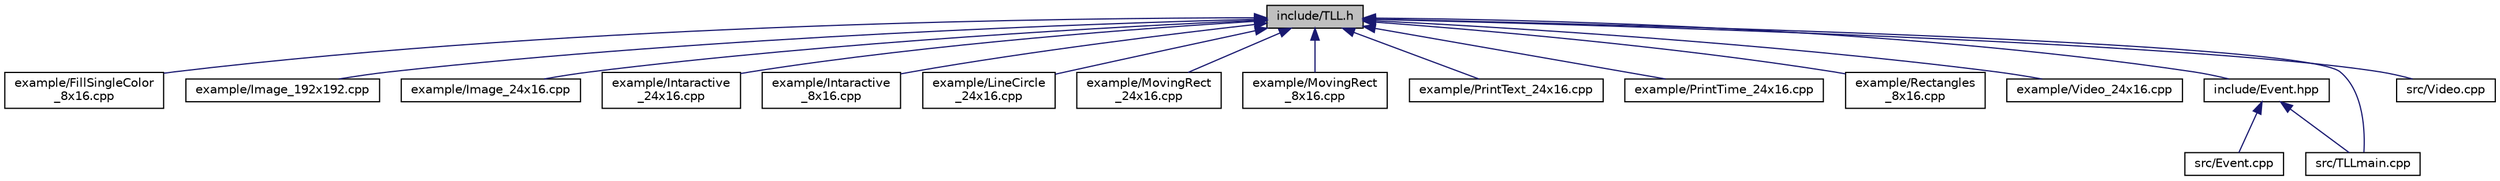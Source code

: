 digraph "include/TLL.h"
{
 // LATEX_PDF_SIZE
  edge [fontname="Helvetica",fontsize="10",labelfontname="Helvetica",labelfontsize="10"];
  node [fontname="Helvetica",fontsize="10",shape=record];
  Node1 [label="include/TLL.h",height=0.2,width=0.4,color="black", fillcolor="grey75", style="filled", fontcolor="black",tooltip="API公開用ヘッダファイル"];
  Node1 -> Node2 [dir="back",color="midnightblue",fontsize="10",style="solid",fontname="Helvetica"];
  Node2 [label="example/FillSingleColor\l_8x16.cpp",height=0.2,width=0.4,color="black", fillcolor="white", style="filled",URL="$FillSingleColor__8x16_8cpp.html",tooltip="Fill panel with single color."];
  Node1 -> Node3 [dir="back",color="midnightblue",fontsize="10",style="solid",fontname="Helvetica"];
  Node3 [label="example/Image_192x192.cpp",height=0.2,width=0.4,color="black", fillcolor="white", style="filled",URL="$Image__192x192_8cpp.html",tooltip="Drawing image from file."];
  Node1 -> Node4 [dir="back",color="midnightblue",fontsize="10",style="solid",fontname="Helvetica"];
  Node4 [label="example/Image_24x16.cpp",height=0.2,width=0.4,color="black", fillcolor="white", style="filled",URL="$Image__24x16_8cpp.html",tooltip="Drawing image from file."];
  Node1 -> Node5 [dir="back",color="midnightblue",fontsize="10",style="solid",fontname="Helvetica"];
  Node5 [label="example/Intaractive\l_24x16.cpp",height=0.2,width=0.4,color="black", fillcolor="white", style="filled",URL="$Intaractive__24x16_8cpp.html",tooltip="Draw rectangle when mouse clocked."];
  Node1 -> Node6 [dir="back",color="midnightblue",fontsize="10",style="solid",fontname="Helvetica"];
  Node6 [label="example/Intaractive\l_8x16.cpp",height=0.2,width=0.4,color="black", fillcolor="white", style="filled",URL="$Intaractive__8x16_8cpp.html",tooltip="Draw rectangle when mouse clicked."];
  Node1 -> Node7 [dir="back",color="midnightblue",fontsize="10",style="solid",fontname="Helvetica"];
  Node7 [label="example/LineCircle\l_24x16.cpp",height=0.2,width=0.4,color="black", fillcolor="white", style="filled",URL="$LineCircle__24x16_8cpp.html",tooltip="Drawing line and circle."];
  Node1 -> Node8 [dir="back",color="midnightblue",fontsize="10",style="solid",fontname="Helvetica"];
  Node8 [label="example/MovingRect\l_24x16.cpp",height=0.2,width=0.4,color="black", fillcolor="white", style="filled",URL="$MovingRect__24x16_8cpp.html",tooltip="Drawing moving rectangle."];
  Node1 -> Node9 [dir="back",color="midnightblue",fontsize="10",style="solid",fontname="Helvetica"];
  Node9 [label="example/MovingRect\l_8x16.cpp",height=0.2,width=0.4,color="black", fillcolor="white", style="filled",URL="$MovingRect__8x16_8cpp.html",tooltip="Drawing moving rectangle."];
  Node1 -> Node10 [dir="back",color="midnightblue",fontsize="10",style="solid",fontname="Helvetica"];
  Node10 [label="example/PrintText_24x16.cpp",height=0.2,width=0.4,color="black", fillcolor="white", style="filled",URL="$PrintText__24x16_8cpp.html",tooltip="Print text example."];
  Node1 -> Node11 [dir="back",color="midnightblue",fontsize="10",style="solid",fontname="Helvetica"];
  Node11 [label="example/PrintTime_24x16.cpp",height=0.2,width=0.4,color="black", fillcolor="white", style="filled",URL="$PrintTime__24x16_8cpp.html",tooltip="Print current time example."];
  Node1 -> Node12 [dir="back",color="midnightblue",fontsize="10",style="solid",fontname="Helvetica"];
  Node12 [label="example/Rectangles\l_8x16.cpp",height=0.2,width=0.4,color="black", fillcolor="white", style="filled",URL="$Rectangles__8x16_8cpp.html",tooltip="Drawing colorful rectangles."];
  Node1 -> Node13 [dir="back",color="midnightblue",fontsize="10",style="solid",fontname="Helvetica"];
  Node13 [label="example/Video_24x16.cpp",height=0.2,width=0.4,color="black", fillcolor="white", style="filled",URL="$Video__24x16_8cpp.html",tooltip="Playing video from file."];
  Node1 -> Node14 [dir="back",color="midnightblue",fontsize="10",style="solid",fontname="Helvetica"];
  Node14 [label="include/Event.hpp",height=0.2,width=0.4,color="black", fillcolor="white", style="filled",URL="$Event_8hpp.html",tooltip="Event handling."];
  Node14 -> Node15 [dir="back",color="midnightblue",fontsize="10",style="solid",fontname="Helvetica"];
  Node15 [label="src/Event.cpp",height=0.2,width=0.4,color="black", fillcolor="white", style="filled",URL="$Event_8cpp.html",tooltip="Event handling."];
  Node14 -> Node16 [dir="back",color="midnightblue",fontsize="10",style="solid",fontname="Helvetica"];
  Node16 [label="src/TLLmain.cpp",height=0.2,width=0.4,color="black", fillcolor="white", style="filled",URL="$TLLmain_8cpp.html",tooltip="公開APIの実装"];
  Node1 -> Node16 [dir="back",color="midnightblue",fontsize="10",style="solid",fontname="Helvetica"];
  Node1 -> Node17 [dir="back",color="midnightblue",fontsize="10",style="solid",fontname="Helvetica"];
  Node17 [label="src/Video.cpp",height=0.2,width=0.4,color="black", fillcolor="white", style="filled",URL="$Video_8cpp.html",tooltip="Video class."];
}
